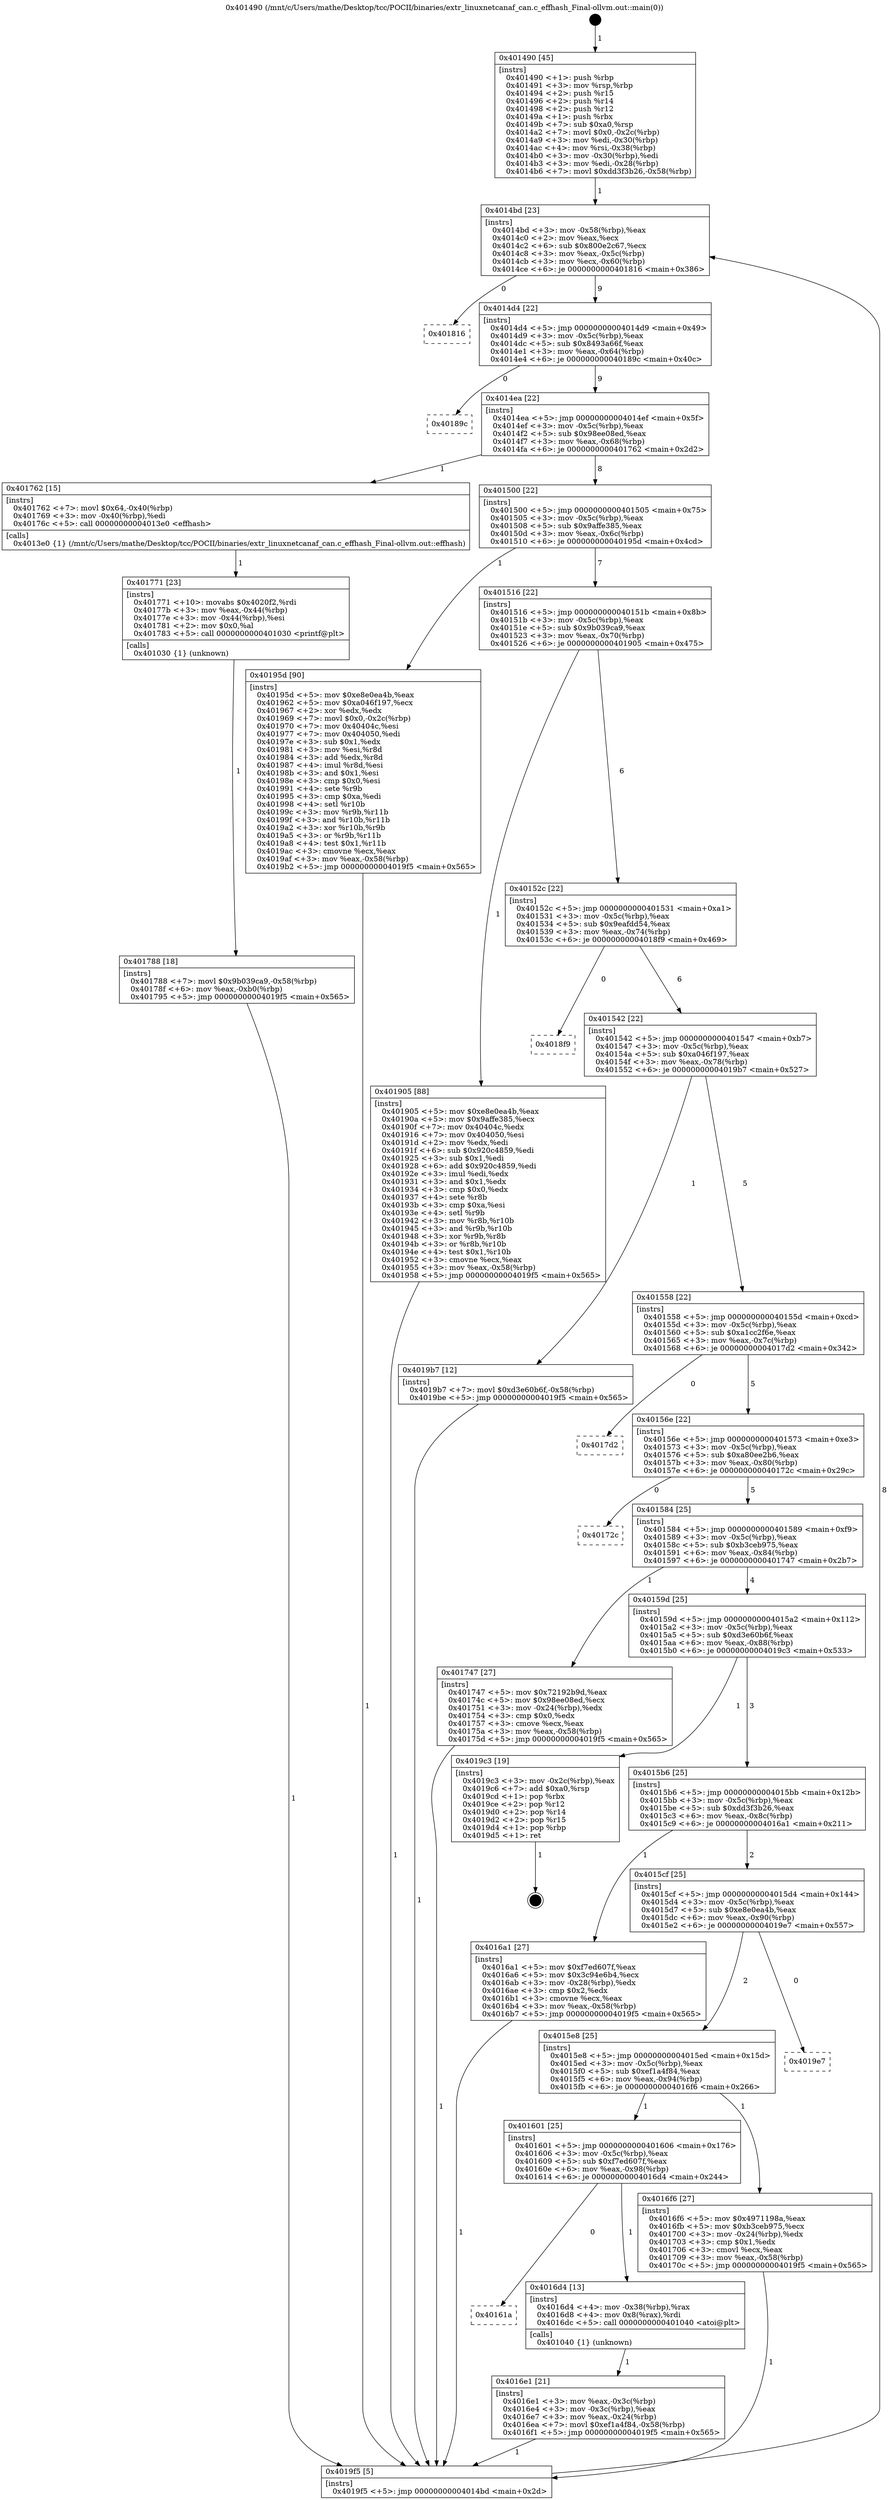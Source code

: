 digraph "0x401490" {
  label = "0x401490 (/mnt/c/Users/mathe/Desktop/tcc/POCII/binaries/extr_linuxnetcanaf_can.c_effhash_Final-ollvm.out::main(0))"
  labelloc = "t"
  node[shape=record]

  Entry [label="",width=0.3,height=0.3,shape=circle,fillcolor=black,style=filled]
  "0x4014bd" [label="{
     0x4014bd [23]\l
     | [instrs]\l
     &nbsp;&nbsp;0x4014bd \<+3\>: mov -0x58(%rbp),%eax\l
     &nbsp;&nbsp;0x4014c0 \<+2\>: mov %eax,%ecx\l
     &nbsp;&nbsp;0x4014c2 \<+6\>: sub $0x800e2c67,%ecx\l
     &nbsp;&nbsp;0x4014c8 \<+3\>: mov %eax,-0x5c(%rbp)\l
     &nbsp;&nbsp;0x4014cb \<+3\>: mov %ecx,-0x60(%rbp)\l
     &nbsp;&nbsp;0x4014ce \<+6\>: je 0000000000401816 \<main+0x386\>\l
  }"]
  "0x401816" [label="{
     0x401816\l
  }", style=dashed]
  "0x4014d4" [label="{
     0x4014d4 [22]\l
     | [instrs]\l
     &nbsp;&nbsp;0x4014d4 \<+5\>: jmp 00000000004014d9 \<main+0x49\>\l
     &nbsp;&nbsp;0x4014d9 \<+3\>: mov -0x5c(%rbp),%eax\l
     &nbsp;&nbsp;0x4014dc \<+5\>: sub $0x8493a66f,%eax\l
     &nbsp;&nbsp;0x4014e1 \<+3\>: mov %eax,-0x64(%rbp)\l
     &nbsp;&nbsp;0x4014e4 \<+6\>: je 000000000040189c \<main+0x40c\>\l
  }"]
  Exit [label="",width=0.3,height=0.3,shape=circle,fillcolor=black,style=filled,peripheries=2]
  "0x40189c" [label="{
     0x40189c\l
  }", style=dashed]
  "0x4014ea" [label="{
     0x4014ea [22]\l
     | [instrs]\l
     &nbsp;&nbsp;0x4014ea \<+5\>: jmp 00000000004014ef \<main+0x5f\>\l
     &nbsp;&nbsp;0x4014ef \<+3\>: mov -0x5c(%rbp),%eax\l
     &nbsp;&nbsp;0x4014f2 \<+5\>: sub $0x98ee08ed,%eax\l
     &nbsp;&nbsp;0x4014f7 \<+3\>: mov %eax,-0x68(%rbp)\l
     &nbsp;&nbsp;0x4014fa \<+6\>: je 0000000000401762 \<main+0x2d2\>\l
  }"]
  "0x401788" [label="{
     0x401788 [18]\l
     | [instrs]\l
     &nbsp;&nbsp;0x401788 \<+7\>: movl $0x9b039ca9,-0x58(%rbp)\l
     &nbsp;&nbsp;0x40178f \<+6\>: mov %eax,-0xb0(%rbp)\l
     &nbsp;&nbsp;0x401795 \<+5\>: jmp 00000000004019f5 \<main+0x565\>\l
  }"]
  "0x401762" [label="{
     0x401762 [15]\l
     | [instrs]\l
     &nbsp;&nbsp;0x401762 \<+7\>: movl $0x64,-0x40(%rbp)\l
     &nbsp;&nbsp;0x401769 \<+3\>: mov -0x40(%rbp),%edi\l
     &nbsp;&nbsp;0x40176c \<+5\>: call 00000000004013e0 \<effhash\>\l
     | [calls]\l
     &nbsp;&nbsp;0x4013e0 \{1\} (/mnt/c/Users/mathe/Desktop/tcc/POCII/binaries/extr_linuxnetcanaf_can.c_effhash_Final-ollvm.out::effhash)\l
  }"]
  "0x401500" [label="{
     0x401500 [22]\l
     | [instrs]\l
     &nbsp;&nbsp;0x401500 \<+5\>: jmp 0000000000401505 \<main+0x75\>\l
     &nbsp;&nbsp;0x401505 \<+3\>: mov -0x5c(%rbp),%eax\l
     &nbsp;&nbsp;0x401508 \<+5\>: sub $0x9affe385,%eax\l
     &nbsp;&nbsp;0x40150d \<+3\>: mov %eax,-0x6c(%rbp)\l
     &nbsp;&nbsp;0x401510 \<+6\>: je 000000000040195d \<main+0x4cd\>\l
  }"]
  "0x401771" [label="{
     0x401771 [23]\l
     | [instrs]\l
     &nbsp;&nbsp;0x401771 \<+10\>: movabs $0x4020f2,%rdi\l
     &nbsp;&nbsp;0x40177b \<+3\>: mov %eax,-0x44(%rbp)\l
     &nbsp;&nbsp;0x40177e \<+3\>: mov -0x44(%rbp),%esi\l
     &nbsp;&nbsp;0x401781 \<+2\>: mov $0x0,%al\l
     &nbsp;&nbsp;0x401783 \<+5\>: call 0000000000401030 \<printf@plt\>\l
     | [calls]\l
     &nbsp;&nbsp;0x401030 \{1\} (unknown)\l
  }"]
  "0x40195d" [label="{
     0x40195d [90]\l
     | [instrs]\l
     &nbsp;&nbsp;0x40195d \<+5\>: mov $0xe8e0ea4b,%eax\l
     &nbsp;&nbsp;0x401962 \<+5\>: mov $0xa046f197,%ecx\l
     &nbsp;&nbsp;0x401967 \<+2\>: xor %edx,%edx\l
     &nbsp;&nbsp;0x401969 \<+7\>: movl $0x0,-0x2c(%rbp)\l
     &nbsp;&nbsp;0x401970 \<+7\>: mov 0x40404c,%esi\l
     &nbsp;&nbsp;0x401977 \<+7\>: mov 0x404050,%edi\l
     &nbsp;&nbsp;0x40197e \<+3\>: sub $0x1,%edx\l
     &nbsp;&nbsp;0x401981 \<+3\>: mov %esi,%r8d\l
     &nbsp;&nbsp;0x401984 \<+3\>: add %edx,%r8d\l
     &nbsp;&nbsp;0x401987 \<+4\>: imul %r8d,%esi\l
     &nbsp;&nbsp;0x40198b \<+3\>: and $0x1,%esi\l
     &nbsp;&nbsp;0x40198e \<+3\>: cmp $0x0,%esi\l
     &nbsp;&nbsp;0x401991 \<+4\>: sete %r9b\l
     &nbsp;&nbsp;0x401995 \<+3\>: cmp $0xa,%edi\l
     &nbsp;&nbsp;0x401998 \<+4\>: setl %r10b\l
     &nbsp;&nbsp;0x40199c \<+3\>: mov %r9b,%r11b\l
     &nbsp;&nbsp;0x40199f \<+3\>: and %r10b,%r11b\l
     &nbsp;&nbsp;0x4019a2 \<+3\>: xor %r10b,%r9b\l
     &nbsp;&nbsp;0x4019a5 \<+3\>: or %r9b,%r11b\l
     &nbsp;&nbsp;0x4019a8 \<+4\>: test $0x1,%r11b\l
     &nbsp;&nbsp;0x4019ac \<+3\>: cmovne %ecx,%eax\l
     &nbsp;&nbsp;0x4019af \<+3\>: mov %eax,-0x58(%rbp)\l
     &nbsp;&nbsp;0x4019b2 \<+5\>: jmp 00000000004019f5 \<main+0x565\>\l
  }"]
  "0x401516" [label="{
     0x401516 [22]\l
     | [instrs]\l
     &nbsp;&nbsp;0x401516 \<+5\>: jmp 000000000040151b \<main+0x8b\>\l
     &nbsp;&nbsp;0x40151b \<+3\>: mov -0x5c(%rbp),%eax\l
     &nbsp;&nbsp;0x40151e \<+5\>: sub $0x9b039ca9,%eax\l
     &nbsp;&nbsp;0x401523 \<+3\>: mov %eax,-0x70(%rbp)\l
     &nbsp;&nbsp;0x401526 \<+6\>: je 0000000000401905 \<main+0x475\>\l
  }"]
  "0x4016e1" [label="{
     0x4016e1 [21]\l
     | [instrs]\l
     &nbsp;&nbsp;0x4016e1 \<+3\>: mov %eax,-0x3c(%rbp)\l
     &nbsp;&nbsp;0x4016e4 \<+3\>: mov -0x3c(%rbp),%eax\l
     &nbsp;&nbsp;0x4016e7 \<+3\>: mov %eax,-0x24(%rbp)\l
     &nbsp;&nbsp;0x4016ea \<+7\>: movl $0xef1a4f84,-0x58(%rbp)\l
     &nbsp;&nbsp;0x4016f1 \<+5\>: jmp 00000000004019f5 \<main+0x565\>\l
  }"]
  "0x401905" [label="{
     0x401905 [88]\l
     | [instrs]\l
     &nbsp;&nbsp;0x401905 \<+5\>: mov $0xe8e0ea4b,%eax\l
     &nbsp;&nbsp;0x40190a \<+5\>: mov $0x9affe385,%ecx\l
     &nbsp;&nbsp;0x40190f \<+7\>: mov 0x40404c,%edx\l
     &nbsp;&nbsp;0x401916 \<+7\>: mov 0x404050,%esi\l
     &nbsp;&nbsp;0x40191d \<+2\>: mov %edx,%edi\l
     &nbsp;&nbsp;0x40191f \<+6\>: sub $0x920c4859,%edi\l
     &nbsp;&nbsp;0x401925 \<+3\>: sub $0x1,%edi\l
     &nbsp;&nbsp;0x401928 \<+6\>: add $0x920c4859,%edi\l
     &nbsp;&nbsp;0x40192e \<+3\>: imul %edi,%edx\l
     &nbsp;&nbsp;0x401931 \<+3\>: and $0x1,%edx\l
     &nbsp;&nbsp;0x401934 \<+3\>: cmp $0x0,%edx\l
     &nbsp;&nbsp;0x401937 \<+4\>: sete %r8b\l
     &nbsp;&nbsp;0x40193b \<+3\>: cmp $0xa,%esi\l
     &nbsp;&nbsp;0x40193e \<+4\>: setl %r9b\l
     &nbsp;&nbsp;0x401942 \<+3\>: mov %r8b,%r10b\l
     &nbsp;&nbsp;0x401945 \<+3\>: and %r9b,%r10b\l
     &nbsp;&nbsp;0x401948 \<+3\>: xor %r9b,%r8b\l
     &nbsp;&nbsp;0x40194b \<+3\>: or %r8b,%r10b\l
     &nbsp;&nbsp;0x40194e \<+4\>: test $0x1,%r10b\l
     &nbsp;&nbsp;0x401952 \<+3\>: cmovne %ecx,%eax\l
     &nbsp;&nbsp;0x401955 \<+3\>: mov %eax,-0x58(%rbp)\l
     &nbsp;&nbsp;0x401958 \<+5\>: jmp 00000000004019f5 \<main+0x565\>\l
  }"]
  "0x40152c" [label="{
     0x40152c [22]\l
     | [instrs]\l
     &nbsp;&nbsp;0x40152c \<+5\>: jmp 0000000000401531 \<main+0xa1\>\l
     &nbsp;&nbsp;0x401531 \<+3\>: mov -0x5c(%rbp),%eax\l
     &nbsp;&nbsp;0x401534 \<+5\>: sub $0x9eafdd54,%eax\l
     &nbsp;&nbsp;0x401539 \<+3\>: mov %eax,-0x74(%rbp)\l
     &nbsp;&nbsp;0x40153c \<+6\>: je 00000000004018f9 \<main+0x469\>\l
  }"]
  "0x40161a" [label="{
     0x40161a\l
  }", style=dashed]
  "0x4018f9" [label="{
     0x4018f9\l
  }", style=dashed]
  "0x401542" [label="{
     0x401542 [22]\l
     | [instrs]\l
     &nbsp;&nbsp;0x401542 \<+5\>: jmp 0000000000401547 \<main+0xb7\>\l
     &nbsp;&nbsp;0x401547 \<+3\>: mov -0x5c(%rbp),%eax\l
     &nbsp;&nbsp;0x40154a \<+5\>: sub $0xa046f197,%eax\l
     &nbsp;&nbsp;0x40154f \<+3\>: mov %eax,-0x78(%rbp)\l
     &nbsp;&nbsp;0x401552 \<+6\>: je 00000000004019b7 \<main+0x527\>\l
  }"]
  "0x4016d4" [label="{
     0x4016d4 [13]\l
     | [instrs]\l
     &nbsp;&nbsp;0x4016d4 \<+4\>: mov -0x38(%rbp),%rax\l
     &nbsp;&nbsp;0x4016d8 \<+4\>: mov 0x8(%rax),%rdi\l
     &nbsp;&nbsp;0x4016dc \<+5\>: call 0000000000401040 \<atoi@plt\>\l
     | [calls]\l
     &nbsp;&nbsp;0x401040 \{1\} (unknown)\l
  }"]
  "0x4019b7" [label="{
     0x4019b7 [12]\l
     | [instrs]\l
     &nbsp;&nbsp;0x4019b7 \<+7\>: movl $0xd3e60b6f,-0x58(%rbp)\l
     &nbsp;&nbsp;0x4019be \<+5\>: jmp 00000000004019f5 \<main+0x565\>\l
  }"]
  "0x401558" [label="{
     0x401558 [22]\l
     | [instrs]\l
     &nbsp;&nbsp;0x401558 \<+5\>: jmp 000000000040155d \<main+0xcd\>\l
     &nbsp;&nbsp;0x40155d \<+3\>: mov -0x5c(%rbp),%eax\l
     &nbsp;&nbsp;0x401560 \<+5\>: sub $0xa1cc2f6e,%eax\l
     &nbsp;&nbsp;0x401565 \<+3\>: mov %eax,-0x7c(%rbp)\l
     &nbsp;&nbsp;0x401568 \<+6\>: je 00000000004017d2 \<main+0x342\>\l
  }"]
  "0x401601" [label="{
     0x401601 [25]\l
     | [instrs]\l
     &nbsp;&nbsp;0x401601 \<+5\>: jmp 0000000000401606 \<main+0x176\>\l
     &nbsp;&nbsp;0x401606 \<+3\>: mov -0x5c(%rbp),%eax\l
     &nbsp;&nbsp;0x401609 \<+5\>: sub $0xf7ed607f,%eax\l
     &nbsp;&nbsp;0x40160e \<+6\>: mov %eax,-0x98(%rbp)\l
     &nbsp;&nbsp;0x401614 \<+6\>: je 00000000004016d4 \<main+0x244\>\l
  }"]
  "0x4017d2" [label="{
     0x4017d2\l
  }", style=dashed]
  "0x40156e" [label="{
     0x40156e [22]\l
     | [instrs]\l
     &nbsp;&nbsp;0x40156e \<+5\>: jmp 0000000000401573 \<main+0xe3\>\l
     &nbsp;&nbsp;0x401573 \<+3\>: mov -0x5c(%rbp),%eax\l
     &nbsp;&nbsp;0x401576 \<+5\>: sub $0xa80ee2b6,%eax\l
     &nbsp;&nbsp;0x40157b \<+3\>: mov %eax,-0x80(%rbp)\l
     &nbsp;&nbsp;0x40157e \<+6\>: je 000000000040172c \<main+0x29c\>\l
  }"]
  "0x4016f6" [label="{
     0x4016f6 [27]\l
     | [instrs]\l
     &nbsp;&nbsp;0x4016f6 \<+5\>: mov $0x4971198a,%eax\l
     &nbsp;&nbsp;0x4016fb \<+5\>: mov $0xb3ceb975,%ecx\l
     &nbsp;&nbsp;0x401700 \<+3\>: mov -0x24(%rbp),%edx\l
     &nbsp;&nbsp;0x401703 \<+3\>: cmp $0x1,%edx\l
     &nbsp;&nbsp;0x401706 \<+3\>: cmovl %ecx,%eax\l
     &nbsp;&nbsp;0x401709 \<+3\>: mov %eax,-0x58(%rbp)\l
     &nbsp;&nbsp;0x40170c \<+5\>: jmp 00000000004019f5 \<main+0x565\>\l
  }"]
  "0x40172c" [label="{
     0x40172c\l
  }", style=dashed]
  "0x401584" [label="{
     0x401584 [25]\l
     | [instrs]\l
     &nbsp;&nbsp;0x401584 \<+5\>: jmp 0000000000401589 \<main+0xf9\>\l
     &nbsp;&nbsp;0x401589 \<+3\>: mov -0x5c(%rbp),%eax\l
     &nbsp;&nbsp;0x40158c \<+5\>: sub $0xb3ceb975,%eax\l
     &nbsp;&nbsp;0x401591 \<+6\>: mov %eax,-0x84(%rbp)\l
     &nbsp;&nbsp;0x401597 \<+6\>: je 0000000000401747 \<main+0x2b7\>\l
  }"]
  "0x4015e8" [label="{
     0x4015e8 [25]\l
     | [instrs]\l
     &nbsp;&nbsp;0x4015e8 \<+5\>: jmp 00000000004015ed \<main+0x15d\>\l
     &nbsp;&nbsp;0x4015ed \<+3\>: mov -0x5c(%rbp),%eax\l
     &nbsp;&nbsp;0x4015f0 \<+5\>: sub $0xef1a4f84,%eax\l
     &nbsp;&nbsp;0x4015f5 \<+6\>: mov %eax,-0x94(%rbp)\l
     &nbsp;&nbsp;0x4015fb \<+6\>: je 00000000004016f6 \<main+0x266\>\l
  }"]
  "0x401747" [label="{
     0x401747 [27]\l
     | [instrs]\l
     &nbsp;&nbsp;0x401747 \<+5\>: mov $0x72192b9d,%eax\l
     &nbsp;&nbsp;0x40174c \<+5\>: mov $0x98ee08ed,%ecx\l
     &nbsp;&nbsp;0x401751 \<+3\>: mov -0x24(%rbp),%edx\l
     &nbsp;&nbsp;0x401754 \<+3\>: cmp $0x0,%edx\l
     &nbsp;&nbsp;0x401757 \<+3\>: cmove %ecx,%eax\l
     &nbsp;&nbsp;0x40175a \<+3\>: mov %eax,-0x58(%rbp)\l
     &nbsp;&nbsp;0x40175d \<+5\>: jmp 00000000004019f5 \<main+0x565\>\l
  }"]
  "0x40159d" [label="{
     0x40159d [25]\l
     | [instrs]\l
     &nbsp;&nbsp;0x40159d \<+5\>: jmp 00000000004015a2 \<main+0x112\>\l
     &nbsp;&nbsp;0x4015a2 \<+3\>: mov -0x5c(%rbp),%eax\l
     &nbsp;&nbsp;0x4015a5 \<+5\>: sub $0xd3e60b6f,%eax\l
     &nbsp;&nbsp;0x4015aa \<+6\>: mov %eax,-0x88(%rbp)\l
     &nbsp;&nbsp;0x4015b0 \<+6\>: je 00000000004019c3 \<main+0x533\>\l
  }"]
  "0x4019e7" [label="{
     0x4019e7\l
  }", style=dashed]
  "0x4019c3" [label="{
     0x4019c3 [19]\l
     | [instrs]\l
     &nbsp;&nbsp;0x4019c3 \<+3\>: mov -0x2c(%rbp),%eax\l
     &nbsp;&nbsp;0x4019c6 \<+7\>: add $0xa0,%rsp\l
     &nbsp;&nbsp;0x4019cd \<+1\>: pop %rbx\l
     &nbsp;&nbsp;0x4019ce \<+2\>: pop %r12\l
     &nbsp;&nbsp;0x4019d0 \<+2\>: pop %r14\l
     &nbsp;&nbsp;0x4019d2 \<+2\>: pop %r15\l
     &nbsp;&nbsp;0x4019d4 \<+1\>: pop %rbp\l
     &nbsp;&nbsp;0x4019d5 \<+1\>: ret\l
  }"]
  "0x4015b6" [label="{
     0x4015b6 [25]\l
     | [instrs]\l
     &nbsp;&nbsp;0x4015b6 \<+5\>: jmp 00000000004015bb \<main+0x12b\>\l
     &nbsp;&nbsp;0x4015bb \<+3\>: mov -0x5c(%rbp),%eax\l
     &nbsp;&nbsp;0x4015be \<+5\>: sub $0xdd3f3b26,%eax\l
     &nbsp;&nbsp;0x4015c3 \<+6\>: mov %eax,-0x8c(%rbp)\l
     &nbsp;&nbsp;0x4015c9 \<+6\>: je 00000000004016a1 \<main+0x211\>\l
  }"]
  "0x401490" [label="{
     0x401490 [45]\l
     | [instrs]\l
     &nbsp;&nbsp;0x401490 \<+1\>: push %rbp\l
     &nbsp;&nbsp;0x401491 \<+3\>: mov %rsp,%rbp\l
     &nbsp;&nbsp;0x401494 \<+2\>: push %r15\l
     &nbsp;&nbsp;0x401496 \<+2\>: push %r14\l
     &nbsp;&nbsp;0x401498 \<+2\>: push %r12\l
     &nbsp;&nbsp;0x40149a \<+1\>: push %rbx\l
     &nbsp;&nbsp;0x40149b \<+7\>: sub $0xa0,%rsp\l
     &nbsp;&nbsp;0x4014a2 \<+7\>: movl $0x0,-0x2c(%rbp)\l
     &nbsp;&nbsp;0x4014a9 \<+3\>: mov %edi,-0x30(%rbp)\l
     &nbsp;&nbsp;0x4014ac \<+4\>: mov %rsi,-0x38(%rbp)\l
     &nbsp;&nbsp;0x4014b0 \<+3\>: mov -0x30(%rbp),%edi\l
     &nbsp;&nbsp;0x4014b3 \<+3\>: mov %edi,-0x28(%rbp)\l
     &nbsp;&nbsp;0x4014b6 \<+7\>: movl $0xdd3f3b26,-0x58(%rbp)\l
  }"]
  "0x4016a1" [label="{
     0x4016a1 [27]\l
     | [instrs]\l
     &nbsp;&nbsp;0x4016a1 \<+5\>: mov $0xf7ed607f,%eax\l
     &nbsp;&nbsp;0x4016a6 \<+5\>: mov $0x3c94e6b4,%ecx\l
     &nbsp;&nbsp;0x4016ab \<+3\>: mov -0x28(%rbp),%edx\l
     &nbsp;&nbsp;0x4016ae \<+3\>: cmp $0x2,%edx\l
     &nbsp;&nbsp;0x4016b1 \<+3\>: cmovne %ecx,%eax\l
     &nbsp;&nbsp;0x4016b4 \<+3\>: mov %eax,-0x58(%rbp)\l
     &nbsp;&nbsp;0x4016b7 \<+5\>: jmp 00000000004019f5 \<main+0x565\>\l
  }"]
  "0x4015cf" [label="{
     0x4015cf [25]\l
     | [instrs]\l
     &nbsp;&nbsp;0x4015cf \<+5\>: jmp 00000000004015d4 \<main+0x144\>\l
     &nbsp;&nbsp;0x4015d4 \<+3\>: mov -0x5c(%rbp),%eax\l
     &nbsp;&nbsp;0x4015d7 \<+5\>: sub $0xe8e0ea4b,%eax\l
     &nbsp;&nbsp;0x4015dc \<+6\>: mov %eax,-0x90(%rbp)\l
     &nbsp;&nbsp;0x4015e2 \<+6\>: je 00000000004019e7 \<main+0x557\>\l
  }"]
  "0x4019f5" [label="{
     0x4019f5 [5]\l
     | [instrs]\l
     &nbsp;&nbsp;0x4019f5 \<+5\>: jmp 00000000004014bd \<main+0x2d\>\l
  }"]
  Entry -> "0x401490" [label=" 1"]
  "0x4014bd" -> "0x401816" [label=" 0"]
  "0x4014bd" -> "0x4014d4" [label=" 9"]
  "0x4019c3" -> Exit [label=" 1"]
  "0x4014d4" -> "0x40189c" [label=" 0"]
  "0x4014d4" -> "0x4014ea" [label=" 9"]
  "0x4019b7" -> "0x4019f5" [label=" 1"]
  "0x4014ea" -> "0x401762" [label=" 1"]
  "0x4014ea" -> "0x401500" [label=" 8"]
  "0x40195d" -> "0x4019f5" [label=" 1"]
  "0x401500" -> "0x40195d" [label=" 1"]
  "0x401500" -> "0x401516" [label=" 7"]
  "0x401905" -> "0x4019f5" [label=" 1"]
  "0x401516" -> "0x401905" [label=" 1"]
  "0x401516" -> "0x40152c" [label=" 6"]
  "0x401788" -> "0x4019f5" [label=" 1"]
  "0x40152c" -> "0x4018f9" [label=" 0"]
  "0x40152c" -> "0x401542" [label=" 6"]
  "0x401771" -> "0x401788" [label=" 1"]
  "0x401542" -> "0x4019b7" [label=" 1"]
  "0x401542" -> "0x401558" [label=" 5"]
  "0x401762" -> "0x401771" [label=" 1"]
  "0x401558" -> "0x4017d2" [label=" 0"]
  "0x401558" -> "0x40156e" [label=" 5"]
  "0x4016f6" -> "0x4019f5" [label=" 1"]
  "0x40156e" -> "0x40172c" [label=" 0"]
  "0x40156e" -> "0x401584" [label=" 5"]
  "0x4016e1" -> "0x4019f5" [label=" 1"]
  "0x401584" -> "0x401747" [label=" 1"]
  "0x401584" -> "0x40159d" [label=" 4"]
  "0x401601" -> "0x40161a" [label=" 0"]
  "0x40159d" -> "0x4019c3" [label=" 1"]
  "0x40159d" -> "0x4015b6" [label=" 3"]
  "0x401601" -> "0x4016d4" [label=" 1"]
  "0x4015b6" -> "0x4016a1" [label=" 1"]
  "0x4015b6" -> "0x4015cf" [label=" 2"]
  "0x4016a1" -> "0x4019f5" [label=" 1"]
  "0x401490" -> "0x4014bd" [label=" 1"]
  "0x4019f5" -> "0x4014bd" [label=" 8"]
  "0x401747" -> "0x4019f5" [label=" 1"]
  "0x4015cf" -> "0x4019e7" [label=" 0"]
  "0x4015cf" -> "0x4015e8" [label=" 2"]
  "0x4016d4" -> "0x4016e1" [label=" 1"]
  "0x4015e8" -> "0x4016f6" [label=" 1"]
  "0x4015e8" -> "0x401601" [label=" 1"]
}
